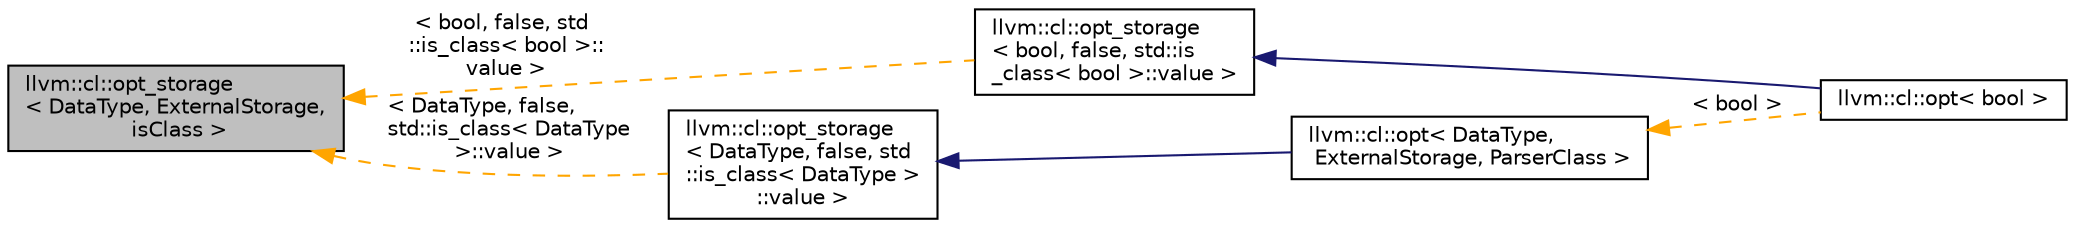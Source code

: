 digraph "llvm::cl::opt_storage&lt; DataType, ExternalStorage, isClass &gt;"
{
 // LATEX_PDF_SIZE
  bgcolor="transparent";
  edge [fontname="Helvetica",fontsize="10",labelfontname="Helvetica",labelfontsize="10"];
  node [fontname="Helvetica",fontsize="10",shape=record];
  rankdir="LR";
  Node1 [label="llvm::cl::opt_storage\l\< DataType, ExternalStorage,\l isClass \>",height=0.2,width=0.4,color="black", fillcolor="grey75", style="filled", fontcolor="black",tooltip=" "];
  Node1 -> Node2 [dir="back",color="orange",fontsize="10",style="dashed",label=" \< bool, false, std\l::is_class\< bool \>::\lvalue \>" ,fontname="Helvetica"];
  Node2 [label="llvm::cl::opt_storage\l\< bool, false, std::is\l_class\< bool \>::value \>",height=0.2,width=0.4,color="black",URL="$classllvm_1_1cl_1_1opt__storage.html",tooltip=" "];
  Node2 -> Node3 [dir="back",color="midnightblue",fontsize="10",style="solid",fontname="Helvetica"];
  Node3 [label="llvm::cl::opt\< bool \>",height=0.2,width=0.4,color="black",URL="$classllvm_1_1cl_1_1opt.html",tooltip=" "];
  Node1 -> Node4 [dir="back",color="orange",fontsize="10",style="dashed",label=" \< DataType, false,\l std::is_class\< DataType\l \>::value \>" ,fontname="Helvetica"];
  Node4 [label="llvm::cl::opt_storage\l\< DataType, false, std\l::is_class\< DataType \>\l::value \>",height=0.2,width=0.4,color="black",URL="$classllvm_1_1cl_1_1opt__storage.html",tooltip=" "];
  Node4 -> Node5 [dir="back",color="midnightblue",fontsize="10",style="solid",fontname="Helvetica"];
  Node5 [label="llvm::cl::opt\< DataType,\l ExternalStorage, ParserClass \>",height=0.2,width=0.4,color="black",URL="$classllvm_1_1cl_1_1opt.html",tooltip=" "];
  Node5 -> Node3 [dir="back",color="orange",fontsize="10",style="dashed",label=" \< bool \>" ,fontname="Helvetica"];
}
